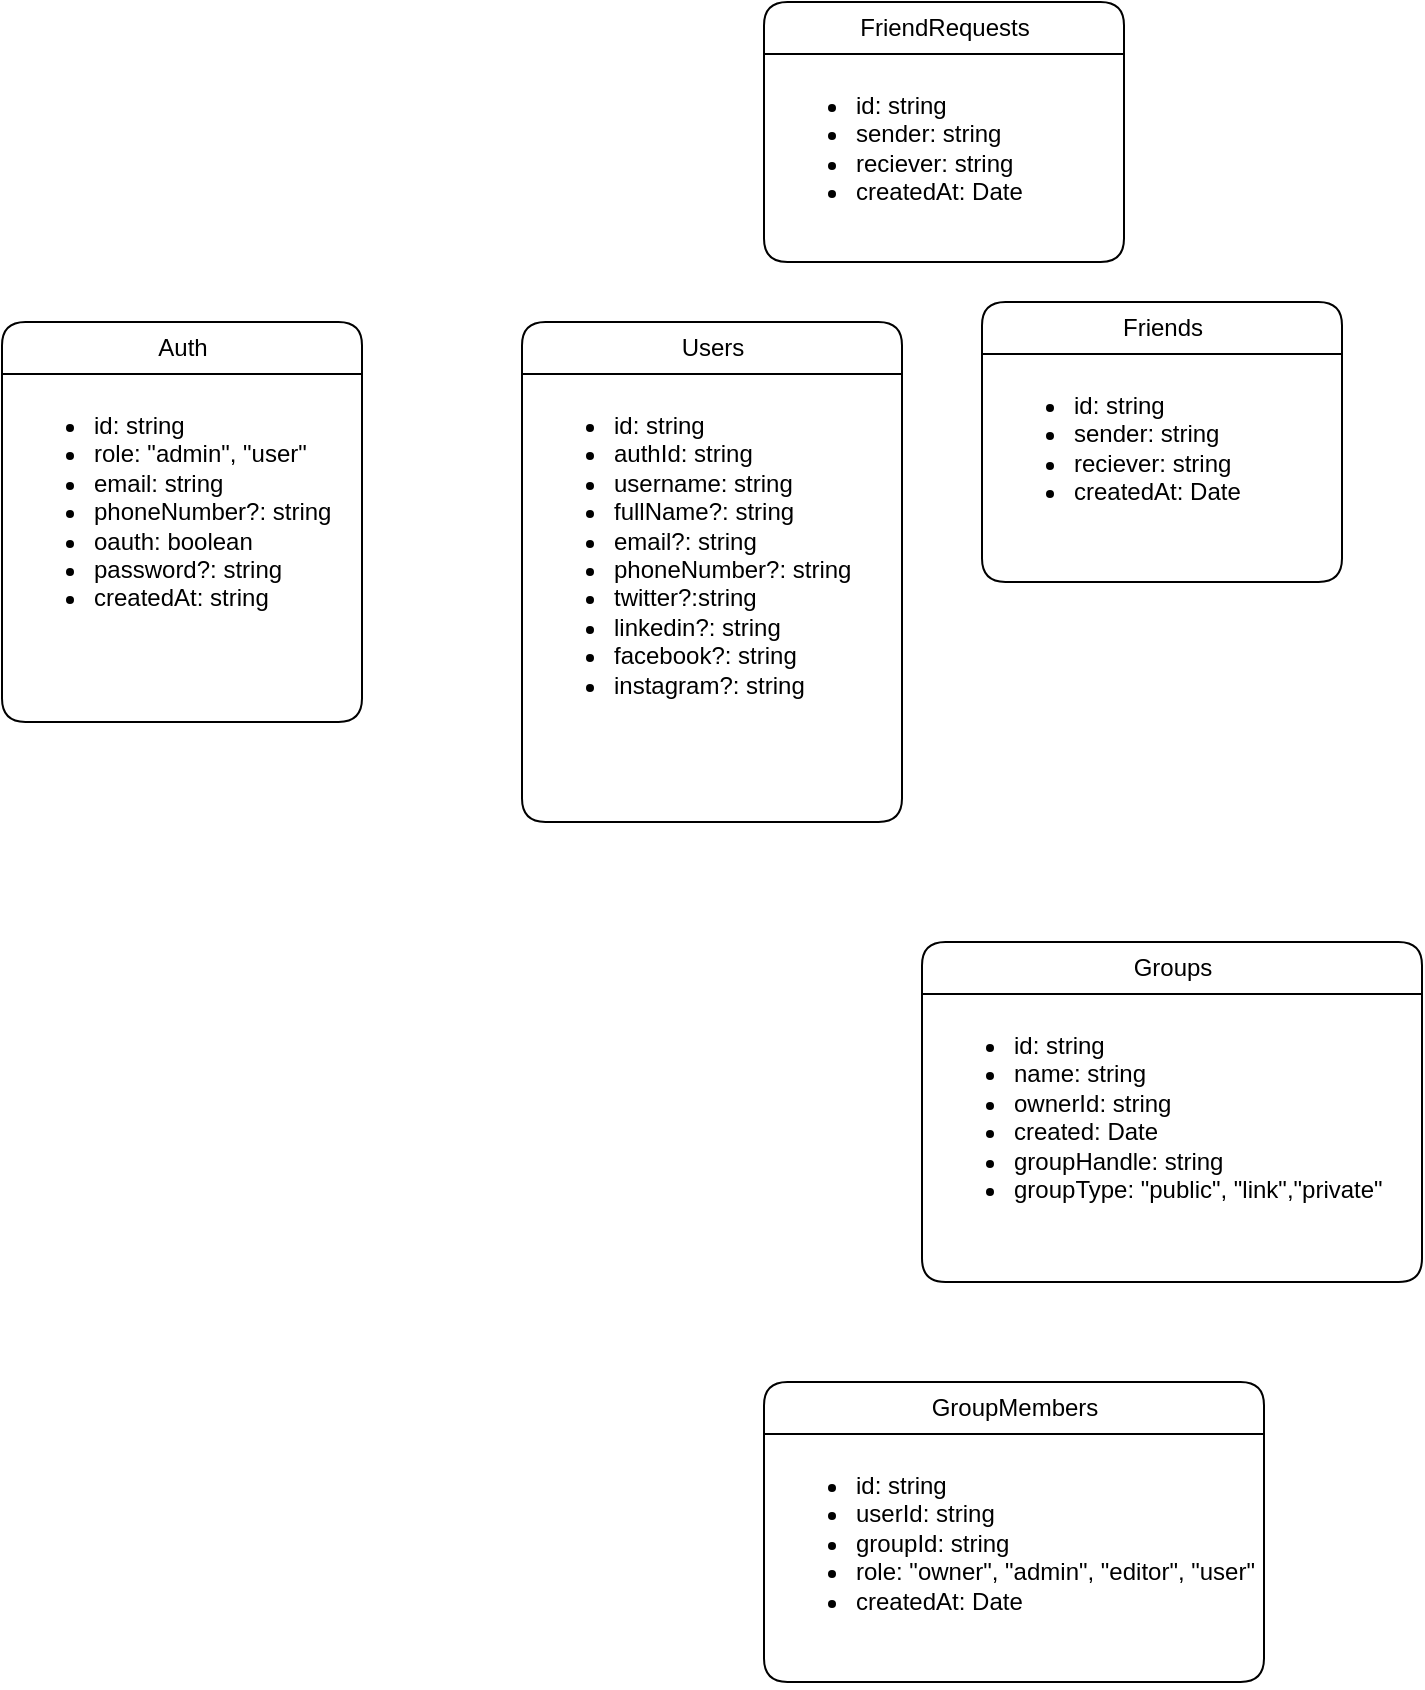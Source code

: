 <mxfile>
    <diagram id="3B1NLTd45HHyplxFVydc" name="Page-1">
        <mxGraphModel dx="1164" dy="1015" grid="1" gridSize="10" guides="1" tooltips="1" connect="1" arrows="1" fold="1" page="1" pageScale="1" pageWidth="850" pageHeight="1100" math="0" shadow="0">
            <root>
                <mxCell id="0"/>
                <mxCell id="1" parent="0"/>
                <mxCell id="10" value="Auth" style="swimlane;fontStyle=0;childLayout=stackLayout;horizontal=1;startSize=26;fillColor=none;horizontalStack=0;resizeParent=1;resizeParentMax=0;resizeLast=0;collapsible=1;marginBottom=0;html=1;rounded=1;" parent="1" vertex="1">
                    <mxGeometry x="90" y="180" width="180" height="200" as="geometry"/>
                </mxCell>
                <mxCell id="11" value="&lt;ul&gt;&lt;li&gt;id: string&lt;/li&gt;&lt;li&gt;role: &quot;admin&quot;, &quot;user&quot;&lt;/li&gt;&lt;li&gt;email: string&lt;/li&gt;&lt;li&gt;phoneNumber?: string&lt;/li&gt;&lt;li&gt;oauth: boolean&lt;/li&gt;&lt;li&gt;password?: string&lt;/li&gt;&lt;li&gt;createdAt: string&lt;/li&gt;&lt;/ul&gt;" style="text;strokeColor=none;fillColor=none;align=left;verticalAlign=top;spacingLeft=4;spacingRight=4;overflow=hidden;rotatable=0;points=[[0,0.5],[1,0.5]];portConstraint=eastwest;whiteSpace=wrap;html=1;rounded=1;" parent="10" vertex="1">
                    <mxGeometry y="26" width="180" height="174" as="geometry"/>
                </mxCell>
                <mxCell id="17" value="Users" style="swimlane;fontStyle=0;childLayout=stackLayout;horizontal=1;startSize=26;fillColor=none;horizontalStack=0;resizeParent=1;resizeParentMax=0;resizeLast=0;collapsible=1;marginBottom=0;html=1;rounded=1;" parent="1" vertex="1">
                    <mxGeometry x="350" y="180" width="190" height="250" as="geometry"/>
                </mxCell>
                <mxCell id="18" value="&lt;ul&gt;&lt;li&gt;id: string&lt;/li&gt;&lt;li&gt;authId: string&lt;/li&gt;&lt;li&gt;username: string&lt;/li&gt;&lt;li&gt;fullName?: string&lt;/li&gt;&lt;li&gt;email?: string&lt;/li&gt;&lt;li&gt;phoneNumber?: string&lt;/li&gt;&lt;li&gt;twitter?:string&lt;br&gt;&lt;/li&gt;&lt;li&gt;linkedin?: string&lt;br&gt;&lt;/li&gt;&lt;li&gt;facebook?: string&lt;br&gt;&lt;/li&gt;&lt;li&gt;instagram?: string&lt;/li&gt;&lt;/ul&gt;" style="text;strokeColor=none;fillColor=none;align=left;verticalAlign=top;spacingLeft=4;spacingRight=4;overflow=hidden;rotatable=0;points=[[0,0.5],[1,0.5]];portConstraint=eastwest;whiteSpace=wrap;html=1;rounded=1;" parent="17" vertex="1">
                    <mxGeometry y="26" width="190" height="224" as="geometry"/>
                </mxCell>
                <mxCell id="19" value="Friends" style="swimlane;fontStyle=0;childLayout=stackLayout;horizontal=1;startSize=26;fillColor=none;horizontalStack=0;resizeParent=1;resizeParentMax=0;resizeLast=0;collapsible=1;marginBottom=0;html=1;rounded=1;" parent="1" vertex="1">
                    <mxGeometry x="580" y="170" width="180" height="140" as="geometry"/>
                </mxCell>
                <mxCell id="20" value="&lt;ul&gt;&lt;li&gt;id: string&lt;/li&gt;&lt;li&gt;sender: string&lt;/li&gt;&lt;li&gt;reciever: string&lt;/li&gt;&lt;li&gt;createdAt: Date&lt;/li&gt;&lt;/ul&gt;" style="text;strokeColor=none;fillColor=none;align=left;verticalAlign=top;spacingLeft=4;spacingRight=4;overflow=hidden;rotatable=0;points=[[0,0.5],[1,0.5]];portConstraint=eastwest;whiteSpace=wrap;html=1;rounded=1;" parent="19" vertex="1">
                    <mxGeometry y="26" width="180" height="114" as="geometry"/>
                </mxCell>
                <mxCell id="21" value="FriendRequests" style="swimlane;fontStyle=0;childLayout=stackLayout;horizontal=1;startSize=26;fillColor=none;horizontalStack=0;resizeParent=1;resizeParentMax=0;resizeLast=0;collapsible=1;marginBottom=0;html=1;rounded=1;" parent="1" vertex="1">
                    <mxGeometry x="471" y="20" width="180" height="130" as="geometry"/>
                </mxCell>
                <mxCell id="22" value="&lt;ul&gt;&lt;li&gt;id: string&lt;/li&gt;&lt;li&gt;sender: string&lt;/li&gt;&lt;li&gt;reciever: string&lt;/li&gt;&lt;li&gt;createdAt: Date&lt;/li&gt;&lt;/ul&gt;" style="text;strokeColor=none;fillColor=none;align=left;verticalAlign=top;spacingLeft=4;spacingRight=4;overflow=hidden;rotatable=0;points=[[0,0.5],[1,0.5]];portConstraint=eastwest;whiteSpace=wrap;html=1;rounded=1;" parent="21" vertex="1">
                    <mxGeometry y="26" width="180" height="104" as="geometry"/>
                </mxCell>
                <mxCell id="23" value="Groups" style="swimlane;fontStyle=0;childLayout=stackLayout;horizontal=1;startSize=26;fillColor=none;horizontalStack=0;resizeParent=1;resizeParentMax=0;resizeLast=0;collapsible=1;marginBottom=0;html=1;rounded=1;" parent="1" vertex="1">
                    <mxGeometry x="550" y="490" width="250" height="170" as="geometry"/>
                </mxCell>
                <mxCell id="24" value="&lt;ul&gt;&lt;li&gt;id: string&lt;/li&gt;&lt;li&gt;name: string&lt;/li&gt;&lt;li&gt;ownerId: string&lt;/li&gt;&lt;li&gt;created: Date&lt;/li&gt;&lt;li&gt;groupHandle: string&lt;/li&gt;&lt;li&gt;groupType: &quot;public&quot;, &quot;link&quot;,&quot;private&quot;&lt;/li&gt;&lt;/ul&gt;" style="text;strokeColor=none;fillColor=none;align=left;verticalAlign=top;spacingLeft=4;spacingRight=4;overflow=hidden;rotatable=0;points=[[0,0.5],[1,0.5]];portConstraint=eastwest;whiteSpace=wrap;html=1;rounded=1;" parent="23" vertex="1">
                    <mxGeometry y="26" width="250" height="144" as="geometry"/>
                </mxCell>
                <mxCell id="25" value="GroupMembers" style="swimlane;fontStyle=0;childLayout=stackLayout;horizontal=1;startSize=26;fillColor=none;horizontalStack=0;resizeParent=1;resizeParentMax=0;resizeLast=0;collapsible=1;marginBottom=0;html=1;rounded=1;" parent="1" vertex="1">
                    <mxGeometry x="471" y="710" width="250" height="150" as="geometry"/>
                </mxCell>
                <mxCell id="26" value="&lt;ul&gt;&lt;li&gt;id: string&lt;/li&gt;&lt;li&gt;userId: string&lt;/li&gt;&lt;li&gt;groupId: string&lt;/li&gt;&lt;li&gt;role: &quot;owner&quot;, &quot;admin&quot;, &quot;editor&quot;,&amp;nbsp;&quot;user&quot;&lt;/li&gt;&lt;li&gt;createdAt: Date&lt;/li&gt;&lt;/ul&gt;" style="text;strokeColor=none;fillColor=none;align=left;verticalAlign=top;spacingLeft=4;spacingRight=4;overflow=hidden;rotatable=0;points=[[0,0.5],[1,0.5]];portConstraint=eastwest;whiteSpace=wrap;html=1;rounded=1;" parent="25" vertex="1">
                    <mxGeometry y="26" width="250" height="124" as="geometry"/>
                </mxCell>
            </root>
        </mxGraphModel>
    </diagram>
</mxfile>